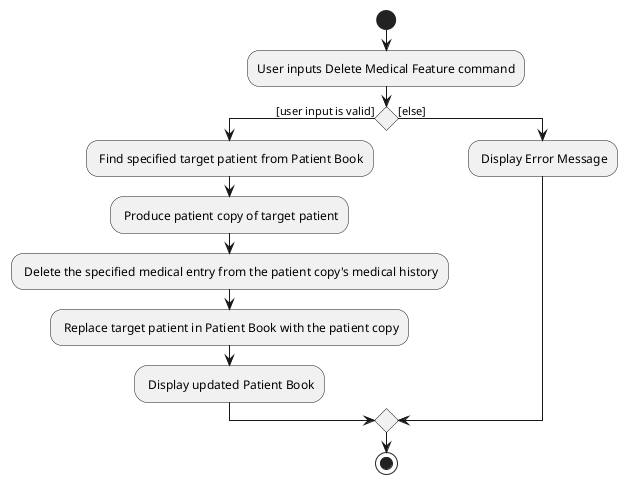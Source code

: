 @startuml

start
:User inputs Delete Medical Feature command;
if () then ([user input is valid])
: Find specified target patient from Patient Book;
: Produce patient copy of target patient;
: Delete the specified medical entry from the patient copy's medical history;
: Replace target patient in Patient Book with the patient copy;
: Display updated Patient Book;
else ([else])
: Display Error Message;
endif
stop

@enduml
